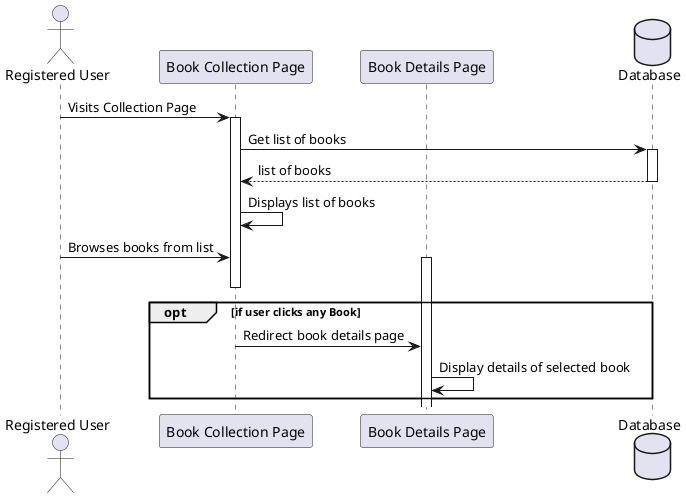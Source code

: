 @startuml
actor "Registered User" as User
participant "Book Collection Page" as Page
participant "Book Details Page" as Details
database "Database" as DB

User -> Page: Visits Collection Page
activate Page

Page -> DB: Get list of books
activate DB
DB --> Page:  list of books
deactivate DB
Page -> Page: Displays list of books
User -> Page: Browses books from list
opt if user clicks any Book
    activate Details
    deactivate Page
    Page -> Details:Redirect book details page
    Details -> Details:Display details of selected book
end
@enduml
